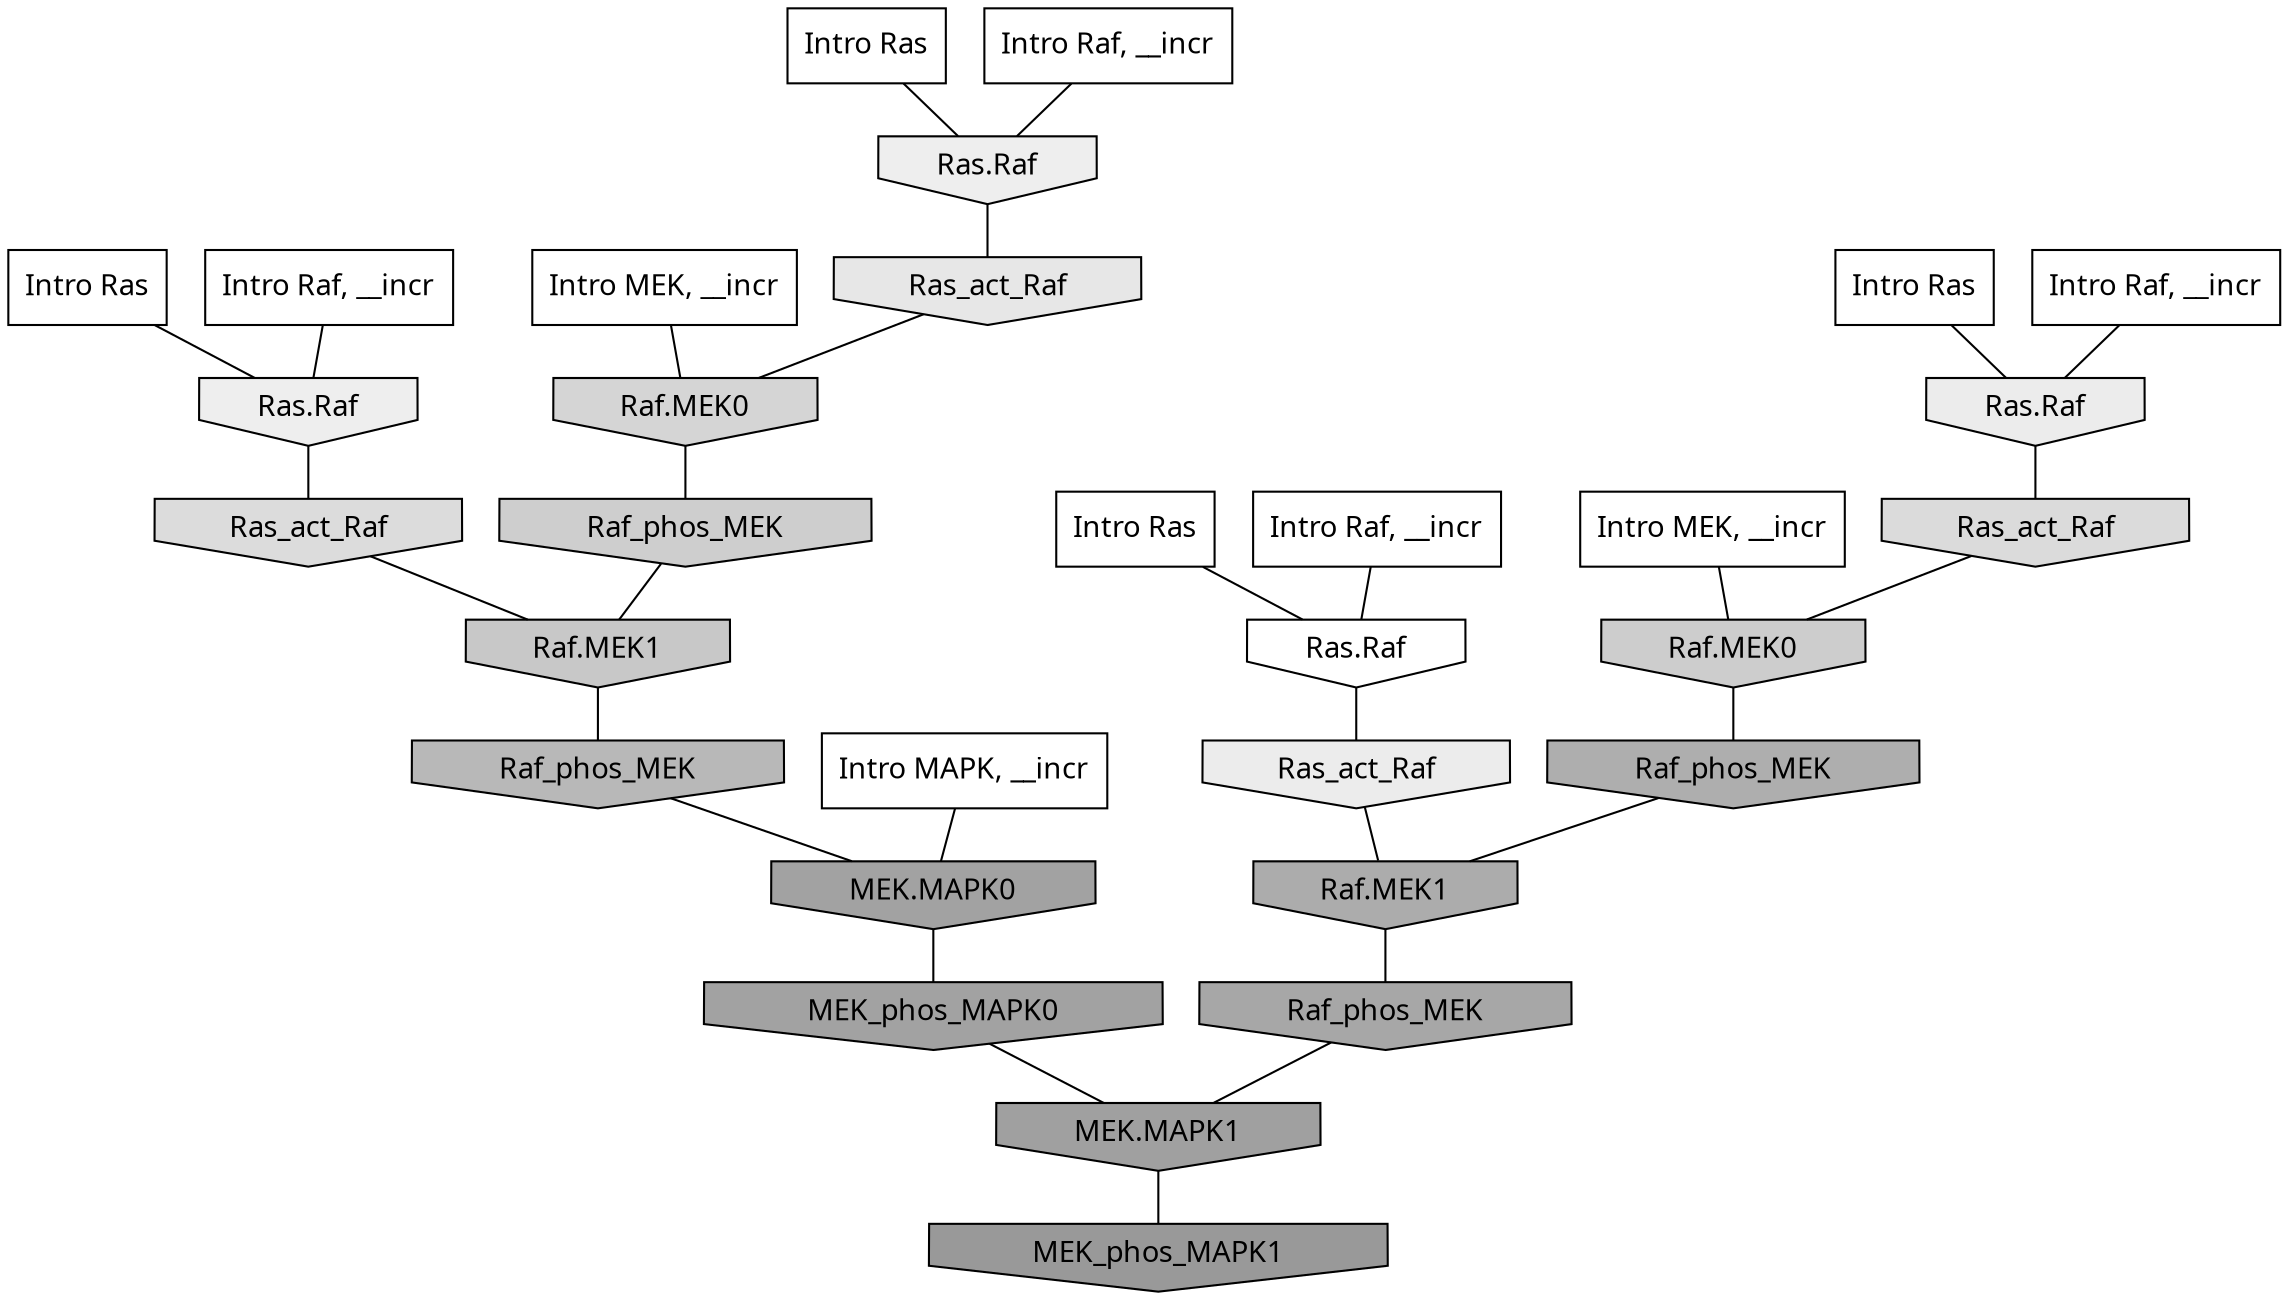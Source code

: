digraph G{
  rankdir="TB";
  ranksep=0.30;
  node [fontname="CMU Serif"];
  edge [fontname="CMU Serif"];
  
  34 [label="Intro Ras", shape=rectangle, style=filled, fillcolor="0.000 0.000 1.000"]
  
  71 [label="Intro Ras", shape=rectangle, style=filled, fillcolor="0.000 0.000 1.000"]
  
  80 [label="Intro Ras", shape=rectangle, style=filled, fillcolor="0.000 0.000 1.000"]
  
  99 [label="Intro Ras", shape=rectangle, style=filled, fillcolor="0.000 0.000 1.000"]
  
  211 [label="Intro Raf, __incr", shape=rectangle, style=filled, fillcolor="0.000 0.000 1.000"]
  
  355 [label="Intro Raf, __incr", shape=rectangle, style=filled, fillcolor="0.000 0.000 1.000"]
  
  735 [label="Intro Raf, __incr", shape=rectangle, style=filled, fillcolor="0.000 0.000 1.000"]
  
  905 [label="Intro Raf, __incr", shape=rectangle, style=filled, fillcolor="0.000 0.000 1.000"]
  
  1110 [label="Intro MEK, __incr", shape=rectangle, style=filled, fillcolor="0.000 0.000 1.000"]
  
  1482 [label="Intro MEK, __incr", shape=rectangle, style=filled, fillcolor="0.000 0.000 1.000"]
  
  2420 [label="Intro MAPK, __incr", shape=rectangle, style=filled, fillcolor="0.000 0.000 1.000"]
  
  3315 [label="Ras.Raf", shape=invhouse, style=filled, fillcolor="0.000 0.000 0.999"]
  
  3795 [label="Ras.Raf", shape=invhouse, style=filled, fillcolor="0.000 0.000 0.932"]
  
  3811 [label="Ras.Raf", shape=invhouse, style=filled, fillcolor="0.000 0.000 0.931"]
  
  3908 [label="Ras.Raf", shape=invhouse, style=filled, fillcolor="0.000 0.000 0.924"]
  
  3919 [label="Ras_act_Raf", shape=invhouse, style=filled, fillcolor="0.000 0.000 0.923"]
  
  4178 [label="Ras_act_Raf", shape=invhouse, style=filled, fillcolor="0.000 0.000 0.905"]
  
  4805 [label="Ras_act_Raf", shape=invhouse, style=filled, fillcolor="0.000 0.000 0.860"]
  
  4836 [label="Ras_act_Raf", shape=invhouse, style=filled, fillcolor="0.000 0.000 0.858"]
  
  5162 [label="Raf.MEK0", shape=invhouse, style=filled, fillcolor="0.000 0.000 0.835"]
  
  5605 [label="Raf_phos_MEK", shape=invhouse, style=filled, fillcolor="0.000 0.000 0.806"]
  
  5692 [label="Raf.MEK0", shape=invhouse, style=filled, fillcolor="0.000 0.000 0.801"]
  
  6040 [label="Raf.MEK1", shape=invhouse, style=filled, fillcolor="0.000 0.000 0.782"]
  
  7488 [label="Raf_phos_MEK", shape=invhouse, style=filled, fillcolor="0.000 0.000 0.722"]
  
  8649 [label="Raf_phos_MEK", shape=invhouse, style=filled, fillcolor="0.000 0.000 0.683"]
  
  8957 [label="Raf.MEK1", shape=invhouse, style=filled, fillcolor="0.000 0.000 0.673"]
  
  9619 [label="Raf_phos_MEK", shape=invhouse, style=filled, fillcolor="0.000 0.000 0.656"]
  
  10487 [label="MEK.MAPK0", shape=invhouse, style=filled, fillcolor="0.000 0.000 0.635"]
  
  10595 [label="MEK_phos_MAPK0", shape=invhouse, style=filled, fillcolor="0.000 0.000 0.633"]
  
  10869 [label="MEK.MAPK1", shape=invhouse, style=filled, fillcolor="0.000 0.000 0.626"]
  
  12168 [label="MEK_phos_MAPK1", shape=invhouse, style=filled, fillcolor="0.000 0.000 0.600"]
  
  
  10869 -> 12168 [dir=none, color="0.000 0.000 0.000"] 
  10595 -> 10869 [dir=none, color="0.000 0.000 0.000"] 
  10487 -> 10595 [dir=none, color="0.000 0.000 0.000"] 
  9619 -> 10869 [dir=none, color="0.000 0.000 0.000"] 
  8957 -> 9619 [dir=none, color="0.000 0.000 0.000"] 
  8649 -> 8957 [dir=none, color="0.000 0.000 0.000"] 
  7488 -> 10487 [dir=none, color="0.000 0.000 0.000"] 
  6040 -> 7488 [dir=none, color="0.000 0.000 0.000"] 
  5692 -> 8649 [dir=none, color="0.000 0.000 0.000"] 
  5605 -> 6040 [dir=none, color="0.000 0.000 0.000"] 
  5162 -> 5605 [dir=none, color="0.000 0.000 0.000"] 
  4836 -> 5692 [dir=none, color="0.000 0.000 0.000"] 
  4805 -> 6040 [dir=none, color="0.000 0.000 0.000"] 
  4178 -> 5162 [dir=none, color="0.000 0.000 0.000"] 
  3919 -> 8957 [dir=none, color="0.000 0.000 0.000"] 
  3908 -> 4836 [dir=none, color="0.000 0.000 0.000"] 
  3811 -> 4178 [dir=none, color="0.000 0.000 0.000"] 
  3795 -> 4805 [dir=none, color="0.000 0.000 0.000"] 
  3315 -> 3919 [dir=none, color="0.000 0.000 0.000"] 
  2420 -> 10487 [dir=none, color="0.000 0.000 0.000"] 
  1482 -> 5162 [dir=none, color="0.000 0.000 0.000"] 
  1110 -> 5692 [dir=none, color="0.000 0.000 0.000"] 
  905 -> 3795 [dir=none, color="0.000 0.000 0.000"] 
  735 -> 3908 [dir=none, color="0.000 0.000 0.000"] 
  355 -> 3315 [dir=none, color="0.000 0.000 0.000"] 
  211 -> 3811 [dir=none, color="0.000 0.000 0.000"] 
  99 -> 3315 [dir=none, color="0.000 0.000 0.000"] 
  80 -> 3811 [dir=none, color="0.000 0.000 0.000"] 
  71 -> 3908 [dir=none, color="0.000 0.000 0.000"] 
  34 -> 3795 [dir=none, color="0.000 0.000 0.000"] 
  
  }
